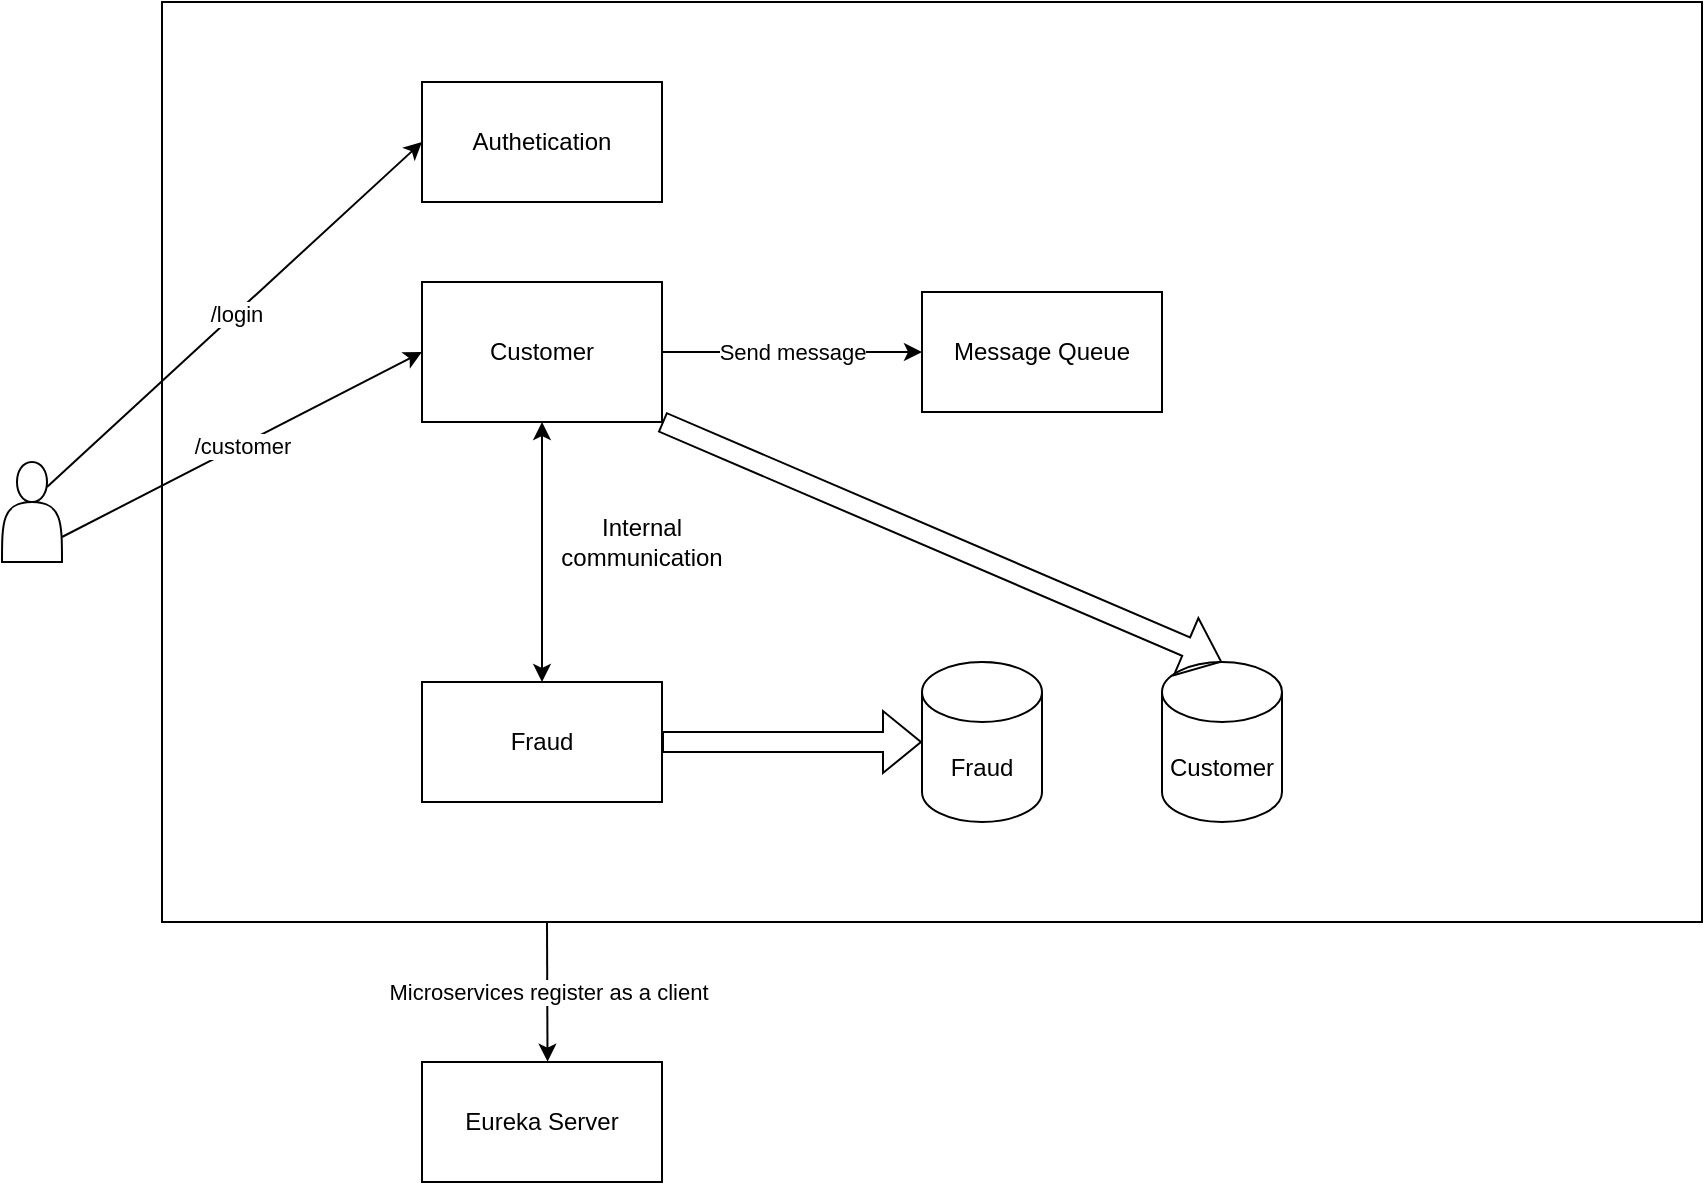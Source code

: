 <mxfile version="20.0.4" type="device"><diagram id="CQW4Ft54KaTxhgpLCU60" name="Page-1"><mxGraphModel dx="1146" dy="643" grid="1" gridSize="10" guides="1" tooltips="1" connect="1" arrows="1" fold="1" page="1" pageScale="1" pageWidth="850" pageHeight="1100" math="0" shadow="0"><root><mxCell id="0"/><mxCell id="1" parent="0"/><mxCell id="E3-usGNdZkNtO_YS1Pgx-1" value="" style="rounded=0;whiteSpace=wrap;html=1;fillColor=#FFFFFF;" vertex="1" parent="1"><mxGeometry x="80" y="40" width="770" height="460" as="geometry"/></mxCell><mxCell id="E3-usGNdZkNtO_YS1Pgx-3" value="" style="shape=actor;whiteSpace=wrap;html=1;fillColor=#FFFFFF;" vertex="1" parent="1"><mxGeometry y="270" width="30" height="50" as="geometry"/></mxCell><mxCell id="E3-usGNdZkNtO_YS1Pgx-6" value="Customer" style="rounded=0;whiteSpace=wrap;html=1;fillColor=#FFFFFF;" vertex="1" parent="1"><mxGeometry x="210" y="180" width="120" height="70" as="geometry"/></mxCell><mxCell id="E3-usGNdZkNtO_YS1Pgx-8" value="" style="endArrow=classic;html=1;rounded=0;exitX=1;exitY=0.75;exitDx=0;exitDy=0;entryX=0;entryY=0.5;entryDx=0;entryDy=0;" edge="1" parent="1" source="E3-usGNdZkNtO_YS1Pgx-3" target="E3-usGNdZkNtO_YS1Pgx-6"><mxGeometry relative="1" as="geometry"><mxPoint x="370" y="400" as="sourcePoint"/><mxPoint x="470" y="400" as="targetPoint"/></mxGeometry></mxCell><mxCell id="E3-usGNdZkNtO_YS1Pgx-9" value="/customer&lt;br&gt;" style="edgeLabel;resizable=0;html=1;align=center;verticalAlign=middle;fillColor=#FFFFFF;" connectable="0" vertex="1" parent="E3-usGNdZkNtO_YS1Pgx-8"><mxGeometry relative="1" as="geometry"/></mxCell><mxCell id="E3-usGNdZkNtO_YS1Pgx-10" value="Authetication" style="rounded=0;whiteSpace=wrap;html=1;fillColor=#FFFFFF;" vertex="1" parent="1"><mxGeometry x="210" y="80" width="120" height="60" as="geometry"/></mxCell><mxCell id="E3-usGNdZkNtO_YS1Pgx-11" value="" style="endArrow=classic;html=1;rounded=0;exitX=0.75;exitY=0.25;exitDx=0;exitDy=0;exitPerimeter=0;entryX=0;entryY=0.5;entryDx=0;entryDy=0;" edge="1" parent="1" source="E3-usGNdZkNtO_YS1Pgx-3" target="E3-usGNdZkNtO_YS1Pgx-10"><mxGeometry relative="1" as="geometry"><mxPoint x="30" y="340" as="sourcePoint"/><mxPoint x="130" y="340" as="targetPoint"/></mxGeometry></mxCell><mxCell id="E3-usGNdZkNtO_YS1Pgx-12" value="/login" style="edgeLabel;resizable=0;html=1;align=center;verticalAlign=middle;fillColor=#FFFFFF;" connectable="0" vertex="1" parent="E3-usGNdZkNtO_YS1Pgx-11"><mxGeometry relative="1" as="geometry"/></mxCell><mxCell id="E3-usGNdZkNtO_YS1Pgx-14" value="Fraud" style="rounded=0;whiteSpace=wrap;html=1;fillColor=#FFFFFF;" vertex="1" parent="1"><mxGeometry x="210" y="380" width="120" height="60" as="geometry"/></mxCell><mxCell id="E3-usGNdZkNtO_YS1Pgx-15" value="" style="endArrow=classic;startArrow=classic;html=1;rounded=0;exitX=0.5;exitY=0;exitDx=0;exitDy=0;" edge="1" parent="1" source="E3-usGNdZkNtO_YS1Pgx-14" target="E3-usGNdZkNtO_YS1Pgx-6"><mxGeometry width="50" height="50" relative="1" as="geometry"><mxPoint x="330" y="290" as="sourcePoint"/><mxPoint x="380" y="240" as="targetPoint"/></mxGeometry></mxCell><mxCell id="E3-usGNdZkNtO_YS1Pgx-16" value="Internal communication" style="text;html=1;strokeColor=none;fillColor=none;align=center;verticalAlign=middle;whiteSpace=wrap;rounded=0;" vertex="1" parent="1"><mxGeometry x="290" y="295" width="60" height="30" as="geometry"/></mxCell><mxCell id="E3-usGNdZkNtO_YS1Pgx-17" value="Message Queue" style="rounded=0;whiteSpace=wrap;html=1;fillColor=#FFFFFF;" vertex="1" parent="1"><mxGeometry x="460" y="185" width="120" height="60" as="geometry"/></mxCell><mxCell id="E3-usGNdZkNtO_YS1Pgx-18" value="" style="endArrow=classic;html=1;rounded=0;exitX=1;exitY=0.5;exitDx=0;exitDy=0;" edge="1" parent="1" source="E3-usGNdZkNtO_YS1Pgx-6" target="E3-usGNdZkNtO_YS1Pgx-17"><mxGeometry relative="1" as="geometry"><mxPoint x="320" y="260" as="sourcePoint"/><mxPoint x="420" y="260" as="targetPoint"/></mxGeometry></mxCell><mxCell id="E3-usGNdZkNtO_YS1Pgx-19" value="Send message" style="edgeLabel;resizable=0;html=1;align=center;verticalAlign=middle;fillColor=#FFFFFF;" connectable="0" vertex="1" parent="E3-usGNdZkNtO_YS1Pgx-18"><mxGeometry relative="1" as="geometry"/></mxCell><mxCell id="E3-usGNdZkNtO_YS1Pgx-20" value="Customer" style="shape=cylinder3;whiteSpace=wrap;html=1;boundedLbl=1;backgroundOutline=1;size=15;fillColor=#FFFFFF;" vertex="1" parent="1"><mxGeometry x="580" y="370" width="60" height="80" as="geometry"/></mxCell><mxCell id="E3-usGNdZkNtO_YS1Pgx-21" value="Fraud" style="shape=cylinder3;whiteSpace=wrap;html=1;boundedLbl=1;backgroundOutline=1;size=15;fillColor=#FFFFFF;" vertex="1" parent="1"><mxGeometry x="460" y="370" width="60" height="80" as="geometry"/></mxCell><mxCell id="E3-usGNdZkNtO_YS1Pgx-25" value="" style="shape=flexArrow;endArrow=classic;html=1;rounded=0;exitX=1;exitY=0.5;exitDx=0;exitDy=0;" edge="1" parent="1" source="E3-usGNdZkNtO_YS1Pgx-14"><mxGeometry width="50" height="50" relative="1" as="geometry"><mxPoint x="150" y="340" as="sourcePoint"/><mxPoint x="460" y="410" as="targetPoint"/><Array as="points"/></mxGeometry></mxCell><mxCell id="E3-usGNdZkNtO_YS1Pgx-26" value="" style="shape=flexArrow;endArrow=classic;html=1;rounded=0;exitX=1;exitY=1;exitDx=0;exitDy=0;entryX=0.5;entryY=0;entryDx=0;entryDy=0;entryPerimeter=0;" edge="1" parent="1" source="E3-usGNdZkNtO_YS1Pgx-6" target="E3-usGNdZkNtO_YS1Pgx-20"><mxGeometry width="50" height="50" relative="1" as="geometry"><mxPoint x="470" y="330" as="sourcePoint"/><mxPoint x="520" y="280" as="targetPoint"/></mxGeometry></mxCell><mxCell id="E3-usGNdZkNtO_YS1Pgx-28" value="Eureka Server" style="rounded=0;whiteSpace=wrap;html=1;fillColor=#FFFFFF;" vertex="1" parent="1"><mxGeometry x="210" y="570" width="120" height="60" as="geometry"/></mxCell><mxCell id="E3-usGNdZkNtO_YS1Pgx-29" value="" style="endArrow=classic;html=1;rounded=0;exitX=0.25;exitY=1;exitDx=0;exitDy=0;entryX=0.523;entryY=-0.003;entryDx=0;entryDy=0;entryPerimeter=0;" edge="1" parent="1" source="E3-usGNdZkNtO_YS1Pgx-1" target="E3-usGNdZkNtO_YS1Pgx-28"><mxGeometry relative="1" as="geometry"><mxPoint x="290" y="410" as="sourcePoint"/><mxPoint x="270" y="580" as="targetPoint"/></mxGeometry></mxCell><mxCell id="E3-usGNdZkNtO_YS1Pgx-30" value="Microservices register as a client" style="edgeLabel;resizable=0;html=1;align=center;verticalAlign=middle;fillColor=#FFFFFF;" connectable="0" vertex="1" parent="E3-usGNdZkNtO_YS1Pgx-29"><mxGeometry relative="1" as="geometry"/></mxCell></root></mxGraphModel></diagram></mxfile>